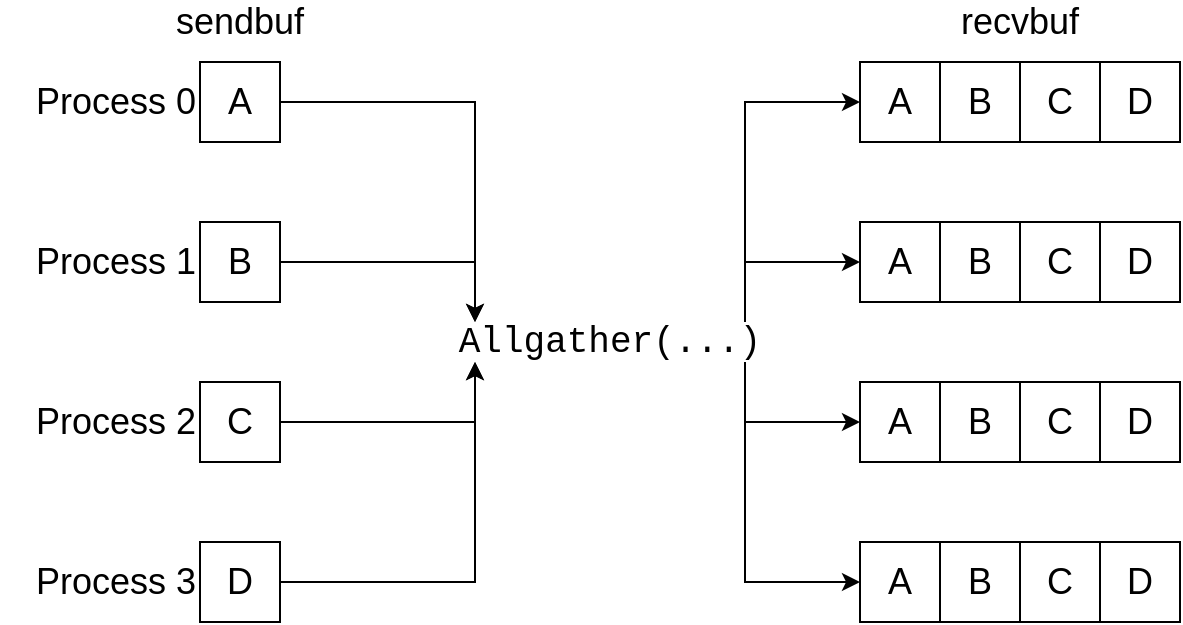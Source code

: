 <mxfile version="13.9.9" type="device"><diagram id="mWPzQiAIVrAacDTy0HC0" name="Page-1"><mxGraphModel dx="786" dy="580" grid="1" gridSize="10" guides="1" tooltips="1" connect="1" arrows="1" fold="1" page="1" pageScale="1" pageWidth="827" pageHeight="1169" math="0" shadow="0"><root><mxCell id="0"/><mxCell id="1" parent="0"/><mxCell id="rd1Uaub0bXjIrUn5p6Vh-3" value="A" style="rounded=0;whiteSpace=wrap;html=1;fontSize=18;" vertex="1" parent="1"><mxGeometry x="470" y="70" width="40" height="40" as="geometry"/></mxCell><mxCell id="rd1Uaub0bXjIrUn5p6Vh-4" value="B" style="rounded=0;whiteSpace=wrap;html=1;fontSize=18;" vertex="1" parent="1"><mxGeometry x="140" y="150" width="40" height="40" as="geometry"/></mxCell><mxCell id="rd1Uaub0bXjIrUn5p6Vh-5" value="C" style="rounded=0;whiteSpace=wrap;html=1;fontSize=18;" vertex="1" parent="1"><mxGeometry x="140" y="230" width="40" height="40" as="geometry"/></mxCell><mxCell id="rd1Uaub0bXjIrUn5p6Vh-6" value="D" style="rounded=0;whiteSpace=wrap;html=1;fontSize=18;" vertex="1" parent="1"><mxGeometry x="140" y="310" width="40" height="40" as="geometry"/></mxCell><mxCell id="rd1Uaub0bXjIrUn5p6Vh-7" style="edgeStyle=orthogonalEdgeStyle;rounded=0;orthogonalLoop=1;jettySize=auto;html=1;exitX=0.75;exitY=1;exitDx=0;exitDy=0;entryX=1;entryY=0.5;entryDx=0;entryDy=0;startArrow=classic;startFill=1;endArrow=none;endFill=0;" edge="1" parent="1" source="rd1Uaub0bXjIrUn5p6Vh-12" target="rd1Uaub0bXjIrUn5p6Vh-4"><mxGeometry relative="1" as="geometry"/></mxCell><mxCell id="rd1Uaub0bXjIrUn5p6Vh-8" style="edgeStyle=orthogonalEdgeStyle;rounded=0;orthogonalLoop=1;jettySize=auto;html=1;exitX=0.75;exitY=0;exitDx=0;exitDy=0;entryX=1;entryY=0.5;entryDx=0;entryDy=0;startArrow=classic;startFill=1;endArrow=none;endFill=0;" edge="1" parent="1" source="rd1Uaub0bXjIrUn5p6Vh-12" target="rd1Uaub0bXjIrUn5p6Vh-5"><mxGeometry relative="1" as="geometry"/></mxCell><mxCell id="rd1Uaub0bXjIrUn5p6Vh-9" style="edgeStyle=orthogonalEdgeStyle;rounded=0;orthogonalLoop=1;jettySize=auto;html=1;exitX=0.75;exitY=0;exitDx=0;exitDy=0;entryX=1;entryY=0.5;entryDx=0;entryDy=0;startArrow=classic;startFill=1;endArrow=none;endFill=0;" edge="1" parent="1" source="rd1Uaub0bXjIrUn5p6Vh-12" target="rd1Uaub0bXjIrUn5p6Vh-6"><mxGeometry relative="1" as="geometry"/></mxCell><mxCell id="rd1Uaub0bXjIrUn5p6Vh-10" style="edgeStyle=orthogonalEdgeStyle;rounded=0;orthogonalLoop=1;jettySize=auto;html=1;exitX=0.75;exitY=1;exitDx=0;exitDy=0;entryX=1;entryY=0.5;entryDx=0;entryDy=0;startArrow=classic;startFill=1;endArrow=none;endFill=0;" edge="1" parent="1" source="rd1Uaub0bXjIrUn5p6Vh-12" target="rd1Uaub0bXjIrUn5p6Vh-20"><mxGeometry relative="1" as="geometry"><mxPoint x="497.5" y="260" as="sourcePoint"/><mxPoint x="370" y="160" as="targetPoint"/></mxGeometry></mxCell><mxCell id="rd1Uaub0bXjIrUn5p6Vh-11" style="edgeStyle=orthogonalEdgeStyle;rounded=0;orthogonalLoop=1;jettySize=auto;html=1;exitX=0.25;exitY=1;exitDx=0;exitDy=0;entryX=0;entryY=0.5;entryDx=0;entryDy=0;" edge="1" parent="1" source="rd1Uaub0bXjIrUn5p6Vh-12" target="rd1Uaub0bXjIrUn5p6Vh-3"><mxGeometry relative="1" as="geometry"/></mxCell><mxCell id="rd1Uaub0bXjIrUn5p6Vh-35" style="edgeStyle=orthogonalEdgeStyle;rounded=0;orthogonalLoop=1;jettySize=auto;html=1;exitX=0.25;exitY=0;exitDx=0;exitDy=0;entryX=0;entryY=0.5;entryDx=0;entryDy=0;" edge="1" parent="1" source="rd1Uaub0bXjIrUn5p6Vh-12" target="rd1Uaub0bXjIrUn5p6Vh-31"><mxGeometry relative="1" as="geometry"/></mxCell><mxCell id="rd1Uaub0bXjIrUn5p6Vh-36" style="edgeStyle=orthogonalEdgeStyle;rounded=0;orthogonalLoop=1;jettySize=auto;html=1;exitX=0.25;exitY=0;exitDx=0;exitDy=0;entryX=0;entryY=0.5;entryDx=0;entryDy=0;" edge="1" parent="1" source="rd1Uaub0bXjIrUn5p6Vh-12" target="rd1Uaub0bXjIrUn5p6Vh-27"><mxGeometry relative="1" as="geometry"/></mxCell><mxCell id="rd1Uaub0bXjIrUn5p6Vh-37" style="edgeStyle=orthogonalEdgeStyle;rounded=0;orthogonalLoop=1;jettySize=auto;html=1;exitX=0.25;exitY=1;exitDx=0;exitDy=0;entryX=0;entryY=0.5;entryDx=0;entryDy=0;" edge="1" parent="1" source="rd1Uaub0bXjIrUn5p6Vh-12" target="rd1Uaub0bXjIrUn5p6Vh-23"><mxGeometry relative="1" as="geometry"/></mxCell><mxCell id="rd1Uaub0bXjIrUn5p6Vh-12" value="Allgather(...)" style="text;html=1;strokeColor=none;fillColor=none;align=center;verticalAlign=middle;whiteSpace=wrap;rounded=0;fontSize=18;fontFamily=Courier;direction=west;rotation=0;" vertex="1" parent="1"><mxGeometry x="210" y="200" width="270" height="20" as="geometry"/></mxCell><mxCell id="rd1Uaub0bXjIrUn5p6Vh-13" value="Process 0" style="text;html=1;strokeColor=none;fillColor=none;align=right;verticalAlign=middle;whiteSpace=wrap;rounded=0;fontFamily=Helvetica;fontSize=18;" vertex="1" parent="1"><mxGeometry x="40" y="80" width="100" height="20" as="geometry"/></mxCell><mxCell id="rd1Uaub0bXjIrUn5p6Vh-14" value="Process 1&lt;span style=&quot;color: rgba(0 , 0 , 0 , 0) ; font-family: monospace ; font-size: 0px&quot;&gt;%3CmxGraphModel%3E%3Croot%3E%3CmxCell%20id%3D%220%22%2F%3E%3CmxCell%20id%3D%221%22%20parent%3D%220%22%2F%3E%3CmxCell%20id%3D%222%22%20value%3D%22Process%200%22%20style%3D%22text%3Bhtml%3D1%3BstrokeColor%3Dnone%3BfillColor%3Dnone%3Balign%3Dright%3BverticalAlign%3Dmiddle%3BwhiteSpace%3Dwrap%3Brounded%3D0%3BfontFamily%3DHelvetica%3BfontSize%3D18%3B%22%20vertex%3D%221%22%20parent%3D%221%22%3E%3CmxGeometry%20x%3D%2260%22%20y%3D%2290%22%20width%3D%22100%22%20height%3D%2220%22%20as%3D%22geometry%22%2F%3E%3C%2FmxCell%3E%3C%2Froot%3E%3C%2FmxGraphModel%3E&lt;/span&gt;" style="text;html=1;strokeColor=none;fillColor=none;align=right;verticalAlign=middle;whiteSpace=wrap;rounded=0;fontFamily=Helvetica;fontSize=18;" vertex="1" parent="1"><mxGeometry x="40" y="160" width="100" height="20" as="geometry"/></mxCell><mxCell id="rd1Uaub0bXjIrUn5p6Vh-15" value="Process 2" style="text;html=1;strokeColor=none;fillColor=none;align=right;verticalAlign=middle;whiteSpace=wrap;rounded=0;fontFamily=Helvetica;fontSize=18;" vertex="1" parent="1"><mxGeometry x="40" y="240" width="100" height="20" as="geometry"/></mxCell><mxCell id="rd1Uaub0bXjIrUn5p6Vh-16" value="Process 3" style="text;html=1;strokeColor=none;fillColor=none;align=right;verticalAlign=middle;whiteSpace=wrap;rounded=0;fontFamily=Helvetica;fontSize=18;" vertex="1" parent="1"><mxGeometry x="40" y="320" width="100" height="20" as="geometry"/></mxCell><mxCell id="rd1Uaub0bXjIrUn5p6Vh-17" value="sendbuf" style="text;html=1;strokeColor=none;fillColor=none;align=center;verticalAlign=middle;whiteSpace=wrap;rounded=0;fontFamily=Helvetica;fontSize=18;" vertex="1" parent="1"><mxGeometry x="120" y="40" width="80" height="20" as="geometry"/></mxCell><mxCell id="rd1Uaub0bXjIrUn5p6Vh-18" value="recvbuf" style="text;html=1;strokeColor=none;fillColor=none;align=center;verticalAlign=middle;whiteSpace=wrap;rounded=0;fontFamily=Helvetica;fontSize=18;" vertex="1" parent="1"><mxGeometry x="510" y="40" width="80" height="20" as="geometry"/></mxCell><mxCell id="rd1Uaub0bXjIrUn5p6Vh-19" value="C" style="rounded=0;whiteSpace=wrap;html=1;fontSize=18;" vertex="1" parent="1"><mxGeometry x="550" y="70" width="40" height="40" as="geometry"/></mxCell><mxCell id="rd1Uaub0bXjIrUn5p6Vh-20" value="A" style="rounded=0;whiteSpace=wrap;html=1;fontSize=18;" vertex="1" parent="1"><mxGeometry x="140" y="70" width="40" height="40" as="geometry"/></mxCell><mxCell id="rd1Uaub0bXjIrUn5p6Vh-21" value="B" style="rounded=0;whiteSpace=wrap;html=1;fontSize=18;" vertex="1" parent="1"><mxGeometry x="510" y="70" width="40" height="40" as="geometry"/></mxCell><mxCell id="rd1Uaub0bXjIrUn5p6Vh-22" value="D" style="rounded=0;whiteSpace=wrap;html=1;fontSize=18;" vertex="1" parent="1"><mxGeometry x="590" y="70" width="40" height="40" as="geometry"/></mxCell><mxCell id="rd1Uaub0bXjIrUn5p6Vh-23" value="A" style="rounded=0;whiteSpace=wrap;html=1;fontSize=18;" vertex="1" parent="1"><mxGeometry x="470" y="150" width="40" height="40" as="geometry"/></mxCell><mxCell id="rd1Uaub0bXjIrUn5p6Vh-24" value="C" style="rounded=0;whiteSpace=wrap;html=1;fontSize=18;" vertex="1" parent="1"><mxGeometry x="550" y="150" width="40" height="40" as="geometry"/></mxCell><mxCell id="rd1Uaub0bXjIrUn5p6Vh-25" value="B" style="rounded=0;whiteSpace=wrap;html=1;fontSize=18;" vertex="1" parent="1"><mxGeometry x="510" y="150" width="40" height="40" as="geometry"/></mxCell><mxCell id="rd1Uaub0bXjIrUn5p6Vh-26" value="D" style="rounded=0;whiteSpace=wrap;html=1;fontSize=18;" vertex="1" parent="1"><mxGeometry x="590" y="150" width="40" height="40" as="geometry"/></mxCell><mxCell id="rd1Uaub0bXjIrUn5p6Vh-27" value="A" style="rounded=0;whiteSpace=wrap;html=1;fontSize=18;" vertex="1" parent="1"><mxGeometry x="470" y="230" width="40" height="40" as="geometry"/></mxCell><mxCell id="rd1Uaub0bXjIrUn5p6Vh-28" value="C" style="rounded=0;whiteSpace=wrap;html=1;fontSize=18;" vertex="1" parent="1"><mxGeometry x="550" y="230" width="40" height="40" as="geometry"/></mxCell><mxCell id="rd1Uaub0bXjIrUn5p6Vh-29" value="B" style="rounded=0;whiteSpace=wrap;html=1;fontSize=18;" vertex="1" parent="1"><mxGeometry x="510" y="230" width="40" height="40" as="geometry"/></mxCell><mxCell id="rd1Uaub0bXjIrUn5p6Vh-30" value="D" style="rounded=0;whiteSpace=wrap;html=1;fontSize=18;" vertex="1" parent="1"><mxGeometry x="590" y="230" width="40" height="40" as="geometry"/></mxCell><mxCell id="rd1Uaub0bXjIrUn5p6Vh-31" value="A" style="rounded=0;whiteSpace=wrap;html=1;fontSize=18;" vertex="1" parent="1"><mxGeometry x="470" y="310" width="40" height="40" as="geometry"/></mxCell><mxCell id="rd1Uaub0bXjIrUn5p6Vh-32" value="C" style="rounded=0;whiteSpace=wrap;html=1;fontSize=18;" vertex="1" parent="1"><mxGeometry x="550" y="310" width="40" height="40" as="geometry"/></mxCell><mxCell id="rd1Uaub0bXjIrUn5p6Vh-33" value="B" style="rounded=0;whiteSpace=wrap;html=1;fontSize=18;" vertex="1" parent="1"><mxGeometry x="510" y="310" width="40" height="40" as="geometry"/></mxCell><mxCell id="rd1Uaub0bXjIrUn5p6Vh-34" value="D" style="rounded=0;whiteSpace=wrap;html=1;fontSize=18;" vertex="1" parent="1"><mxGeometry x="590" y="310" width="40" height="40" as="geometry"/></mxCell></root></mxGraphModel></diagram></mxfile>